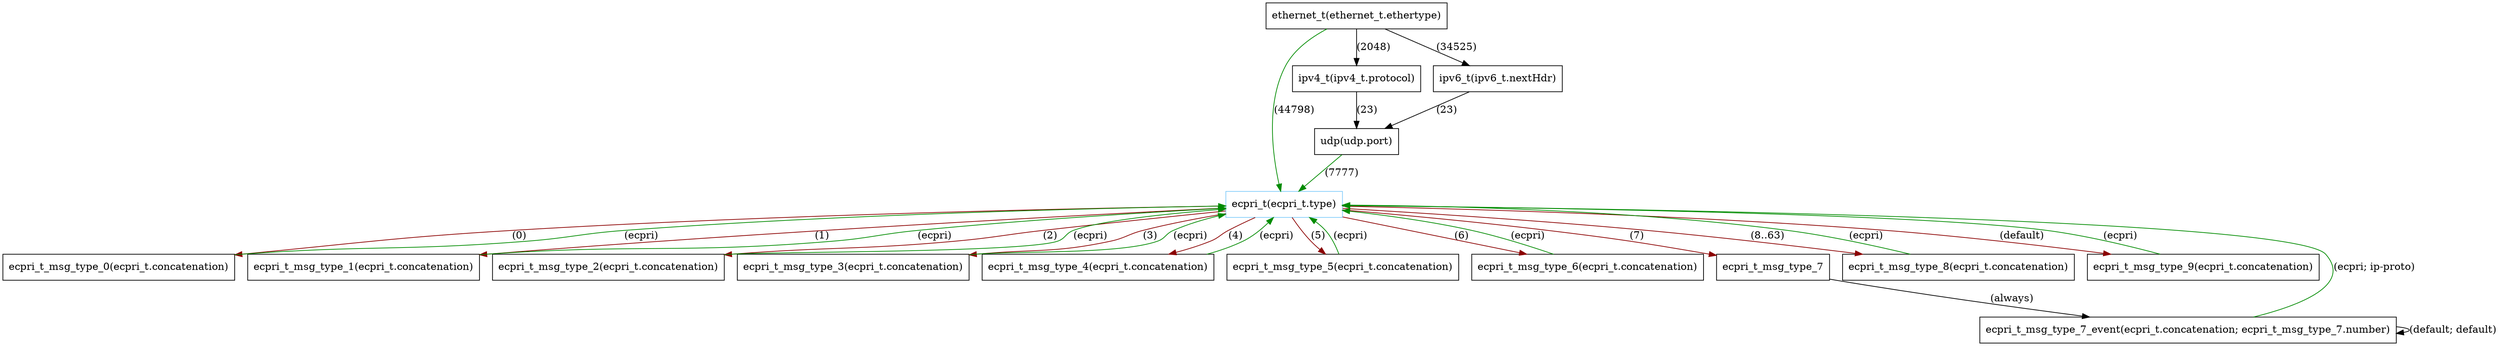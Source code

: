 digraph Transition{

ecpri_t ["shape" = rectangle, "label" = "ecpri_t(ecpri_t.type)","color" = lightskyblue]

ecpri_t_msg_type_0 ["shape" = rectangle, "label" = "ecpri_t_msg_type_0(ecpri_t.concatenation)"]

ecpri_t_msg_type_1 ["shape" = rectangle, "label" = "ecpri_t_msg_type_1(ecpri_t.concatenation)"]

ecpri_t_msg_type_2 ["shape" = rectangle, "label" = "ecpri_t_msg_type_2(ecpri_t.concatenation)"]

ecpri_t_msg_type_3 ["shape" = rectangle, "label" = "ecpri_t_msg_type_3(ecpri_t.concatenation)"]

ecpri_t_msg_type_4 ["shape" = rectangle, "label" = "ecpri_t_msg_type_4(ecpri_t.concatenation)"]

ecpri_t_msg_type_5 ["shape" = rectangle, "label" = "ecpri_t_msg_type_5(ecpri_t.concatenation)"]

ecpri_t_msg_type_6 ["shape" = rectangle, "label" = "ecpri_t_msg_type_6(ecpri_t.concatenation)"]

ecpri_t_msg_type_7 ["shape" = rectangle, "label" = "ecpri_t_msg_type_7"]

ecpri_t_msg_type_8 ["shape" = rectangle, "label" = "ecpri_t_msg_type_8(ecpri_t.concatenation)"]

ecpri_t_msg_type_9 ["shape" = rectangle, "label" = "ecpri_t_msg_type_9(ecpri_t.concatenation)"]

ecpri_t_msg_type_7_event ["shape" = rectangle, "label" = "ecpri_t_msg_type_7_event(ecpri_t.concatenation; ecpri_t_msg_type_7.number)"]

ethernet_t ["shape" = rectangle, "label" = "ethernet_t(ethernet_t.ethertype)"]

ipv4_t ["shape" = rectangle, "label" = "ipv4_t(ipv4_t.protocol)"]

ipv6_t ["shape" = rectangle, "label" = "ipv6_t(ipv6_t.nextHdr)"]

udp ["shape" = rectangle, "label" = "udp(udp.port)"]

ecpri_t -> ecpri_t_msg_type_0 ["shape" = rectangle, "label" = "(0)","color" = red4]

ecpri_t -> ecpri_t_msg_type_1 ["shape" = rectangle, "label" = "(1)","color" = red4]

ecpri_t -> ecpri_t_msg_type_2 ["shape" = rectangle, "label" = "(2)","color" = red4]

ecpri_t -> ecpri_t_msg_type_3 ["shape" = rectangle, "label" = "(3)","color" = red4]

ecpri_t -> ecpri_t_msg_type_4 ["shape" = rectangle, "label" = "(4)","color" = red4]

ecpri_t -> ecpri_t_msg_type_5 ["shape" = rectangle, "label" = "(5)","color" = red4]

ecpri_t -> ecpri_t_msg_type_6 ["shape" = rectangle, "label" = "(6)","color" = red4]

ecpri_t -> ecpri_t_msg_type_7 ["shape" = rectangle, "label" = "(7)","color" = red4]

ecpri_t -> ecpri_t_msg_type_8 ["shape" = rectangle, "label" = "(8..63)","color" = red4]

ecpri_t -> ecpri_t_msg_type_9 ["shape" = rectangle, "label" = "(default)","color" = red4]

ecpri_t_msg_type_0 -> ecpri_t ["shape" = rectangle, "label" = "(ecpri)","color" = green4]

ecpri_t_msg_type_1 -> ecpri_t ["shape" = rectangle, "label" = "(ecpri)","color" = green4]

ecpri_t_msg_type_2 -> ecpri_t ["shape" = rectangle, "label" = "(ecpri)","color" = green4]

ecpri_t_msg_type_3 -> ecpri_t ["shape" = rectangle, "label" = "(ecpri)","color" = green4]

ecpri_t_msg_type_4 -> ecpri_t ["shape" = rectangle, "label" = "(ecpri)","color" = green4]

ecpri_t_msg_type_5 -> ecpri_t ["shape" = rectangle, "label" = "(ecpri)","color" = green4]

ecpri_t_msg_type_6 -> ecpri_t ["shape" = rectangle, "label" = "(ecpri)","color" = green4]

ecpri_t_msg_type_7 -> ecpri_t_msg_type_7_event ["shape" = rectangle, "label" = "(always)"]

ecpri_t_msg_type_7_event -> ecpri_t ["shape" = rectangle, "label" = "(ecpri; ip-proto)","color" = green4]

ecpri_t_msg_type_7_event -> ecpri_t_msg_type_7_event ["shape" = rectangle, "label" = "(default; default)"]

ecpri_t_msg_type_8 -> ecpri_t ["shape" = rectangle, "label" = "(ecpri)","color" = green4]

ecpri_t_msg_type_9 -> ecpri_t ["shape" = rectangle, "label" = "(ecpri)","color" = green4]

ethernet_t -> ecpri_t ["shape" = rectangle, "label" = "(44798)","color" = green4]

ethernet_t -> ipv4_t ["shape" = rectangle, "label" = "(2048)"]

ethernet_t -> ipv6_t ["shape" = rectangle, "label" = "(34525)"]

ipv4_t -> udp ["shape" = rectangle, "label" = "(23)"]

ipv6_t -> udp ["shape" = rectangle, "label" = "(23)"]

udp -> ecpri_t ["shape" = rectangle, "label" = "(7777)","color" = green4]

}

